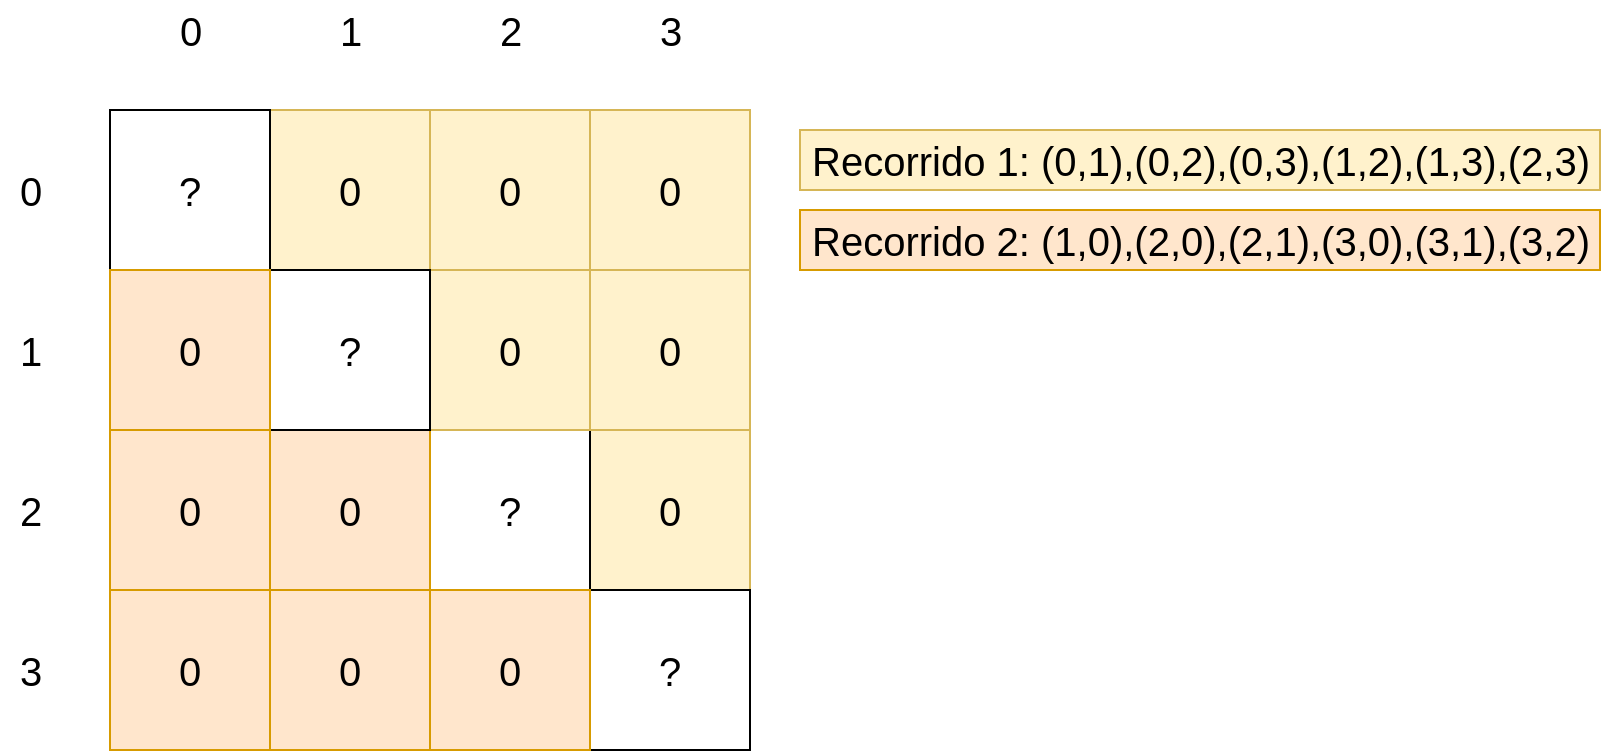 <mxfile version="14.5.1" type="device"><diagram id="jo0DpjbACb5uIQL7sYvf" name="Página-1"><mxGraphModel dx="1038" dy="607" grid="1" gridSize="10" guides="1" tooltips="1" connect="1" arrows="1" fold="1" page="1" pageScale="1" pageWidth="1200" pageHeight="1920" math="0" shadow="0"><root><mxCell id="0"/><mxCell id="1" parent="0"/><mxCell id="XsCPqtSlVuWK-ZQDFUsO-1" value="0" style="whiteSpace=wrap;html=1;aspect=fixed;fontSize=20;fillColor=#fff2cc;strokeColor=#d6b656;" vertex="1" parent="1"><mxGeometry x="520" y="80" width="80" height="80" as="geometry"/></mxCell><mxCell id="XsCPqtSlVuWK-ZQDFUsO-2" value="0" style="whiteSpace=wrap;html=1;aspect=fixed;fontSize=20;fillColor=#fff2cc;strokeColor=#d6b656;" vertex="1" parent="1"><mxGeometry x="440" y="80" width="80" height="80" as="geometry"/></mxCell><mxCell id="XsCPqtSlVuWK-ZQDFUsO-3" value="0" style="whiteSpace=wrap;html=1;aspect=fixed;fontSize=20;fillColor=#fff2cc;strokeColor=#d6b656;" vertex="1" parent="1"><mxGeometry x="360" y="80" width="80" height="80" as="geometry"/></mxCell><mxCell id="XsCPqtSlVuWK-ZQDFUsO-4" value="?" style="whiteSpace=wrap;html=1;aspect=fixed;fontSize=20;" vertex="1" parent="1"><mxGeometry x="280" y="80" width="80" height="80" as="geometry"/></mxCell><mxCell id="XsCPqtSlVuWK-ZQDFUsO-5" value="0" style="whiteSpace=wrap;html=1;aspect=fixed;fontSize=20;fillColor=#ffe6cc;strokeColor=#d79b00;" vertex="1" parent="1"><mxGeometry x="280" y="320" width="80" height="80" as="geometry"/></mxCell><mxCell id="XsCPqtSlVuWK-ZQDFUsO-6" value="0" style="whiteSpace=wrap;html=1;aspect=fixed;fontSize=20;fillColor=#fff2cc;strokeColor=#d6b656;" vertex="1" parent="1"><mxGeometry x="520" y="240" width="80" height="80" as="geometry"/></mxCell><mxCell id="XsCPqtSlVuWK-ZQDFUsO-7" value="?" style="whiteSpace=wrap;html=1;aspect=fixed;fontSize=20;" vertex="1" parent="1"><mxGeometry x="440" y="240" width="80" height="80" as="geometry"/></mxCell><mxCell id="XsCPqtSlVuWK-ZQDFUsO-8" value="0" style="whiteSpace=wrap;html=1;aspect=fixed;fontSize=20;fillColor=#ffe6cc;strokeColor=#d79b00;" vertex="1" parent="1"><mxGeometry x="360" y="240" width="80" height="80" as="geometry"/></mxCell><mxCell id="XsCPqtSlVuWK-ZQDFUsO-9" value="0" style="whiteSpace=wrap;html=1;aspect=fixed;fontSize=20;fillColor=#ffe6cc;strokeColor=#d79b00;" vertex="1" parent="1"><mxGeometry x="280" y="240" width="80" height="80" as="geometry"/></mxCell><mxCell id="XsCPqtSlVuWK-ZQDFUsO-10" value="0" style="whiteSpace=wrap;html=1;aspect=fixed;fontSize=20;fillColor=#fff2cc;strokeColor=#d6b656;" vertex="1" parent="1"><mxGeometry x="520" y="160" width="80" height="80" as="geometry"/></mxCell><mxCell id="XsCPqtSlVuWK-ZQDFUsO-11" value="0" style="whiteSpace=wrap;html=1;aspect=fixed;fontSize=20;fillColor=#fff2cc;strokeColor=#d6b656;" vertex="1" parent="1"><mxGeometry x="440" y="160" width="80" height="80" as="geometry"/></mxCell><mxCell id="XsCPqtSlVuWK-ZQDFUsO-12" value="?" style="whiteSpace=wrap;html=1;aspect=fixed;fontSize=20;" vertex="1" parent="1"><mxGeometry x="360" y="160" width="80" height="80" as="geometry"/></mxCell><mxCell id="XsCPqtSlVuWK-ZQDFUsO-13" value="0" style="whiteSpace=wrap;html=1;aspect=fixed;fontSize=20;fillColor=#ffe6cc;strokeColor=#d79b00;" vertex="1" parent="1"><mxGeometry x="280" y="160" width="80" height="80" as="geometry"/></mxCell><mxCell id="XsCPqtSlVuWK-ZQDFUsO-15" value="?" style="whiteSpace=wrap;html=1;aspect=fixed;fontSize=20;" vertex="1" parent="1"><mxGeometry x="520" y="320" width="80" height="80" as="geometry"/></mxCell><mxCell id="XsCPqtSlVuWK-ZQDFUsO-16" value="0" style="whiteSpace=wrap;html=1;aspect=fixed;fontSize=20;fillColor=#ffe6cc;strokeColor=#d79b00;" vertex="1" parent="1"><mxGeometry x="440" y="320" width="80" height="80" as="geometry"/></mxCell><mxCell id="XsCPqtSlVuWK-ZQDFUsO-17" value="0" style="whiteSpace=wrap;html=1;aspect=fixed;fontSize=20;fillColor=#ffe6cc;strokeColor=#d79b00;" vertex="1" parent="1"><mxGeometry x="360" y="320" width="80" height="80" as="geometry"/></mxCell><mxCell id="XsCPqtSlVuWK-ZQDFUsO-18" value="0" style="text;html=1;align=center;verticalAlign=middle;resizable=0;points=[];autosize=1;fontSize=20;" vertex="1" parent="1"><mxGeometry x="305" y="25" width="30" height="30" as="geometry"/></mxCell><mxCell id="XsCPqtSlVuWK-ZQDFUsO-19" value="1" style="text;html=1;align=center;verticalAlign=middle;resizable=0;points=[];autosize=1;fontSize=20;" vertex="1" parent="1"><mxGeometry x="385" y="25" width="30" height="30" as="geometry"/></mxCell><mxCell id="XsCPqtSlVuWK-ZQDFUsO-20" value="2" style="text;html=1;align=center;verticalAlign=middle;resizable=0;points=[];autosize=1;fontSize=20;" vertex="1" parent="1"><mxGeometry x="465" y="25" width="30" height="30" as="geometry"/></mxCell><mxCell id="XsCPqtSlVuWK-ZQDFUsO-21" value="3" style="text;html=1;align=center;verticalAlign=middle;resizable=0;points=[];autosize=1;fontSize=20;" vertex="1" parent="1"><mxGeometry x="545" y="25" width="30" height="30" as="geometry"/></mxCell><mxCell id="XsCPqtSlVuWK-ZQDFUsO-22" value="0" style="text;html=1;align=center;verticalAlign=middle;resizable=0;points=[];autosize=1;fontSize=20;" vertex="1" parent="1"><mxGeometry x="225" y="105" width="30" height="30" as="geometry"/></mxCell><mxCell id="XsCPqtSlVuWK-ZQDFUsO-23" value="1" style="text;html=1;align=center;verticalAlign=middle;resizable=0;points=[];autosize=1;fontSize=20;" vertex="1" parent="1"><mxGeometry x="225" y="185" width="30" height="30" as="geometry"/></mxCell><mxCell id="XsCPqtSlVuWK-ZQDFUsO-24" value="2" style="text;html=1;align=center;verticalAlign=middle;resizable=0;points=[];autosize=1;fontSize=20;" vertex="1" parent="1"><mxGeometry x="225" y="265" width="30" height="30" as="geometry"/></mxCell><mxCell id="XsCPqtSlVuWK-ZQDFUsO-25" value="3" style="text;html=1;align=center;verticalAlign=middle;resizable=0;points=[];autosize=1;fontSize=20;" vertex="1" parent="1"><mxGeometry x="225" y="345" width="30" height="30" as="geometry"/></mxCell><mxCell id="XsCPqtSlVuWK-ZQDFUsO-26" value="Recorrido 1: (0,1),(0,2),(0,3),(1,2),(1,3),(2,3)" style="text;html=1;align=center;verticalAlign=middle;resizable=0;points=[];autosize=1;fontSize=20;fillColor=#fff2cc;strokeColor=#d6b656;" vertex="1" parent="1"><mxGeometry x="625" y="90" width="400" height="30" as="geometry"/></mxCell><mxCell id="XsCPqtSlVuWK-ZQDFUsO-27" value="Recorrido 2: (1,0),(2,0),(2,1),(3,0),(3,1),(3,2)" style="text;html=1;align=center;verticalAlign=middle;resizable=0;points=[];autosize=1;fontSize=20;fillColor=#ffe6cc;strokeColor=#d79b00;" vertex="1" parent="1"><mxGeometry x="625" y="130" width="400" height="30" as="geometry"/></mxCell></root></mxGraphModel></diagram></mxfile>
